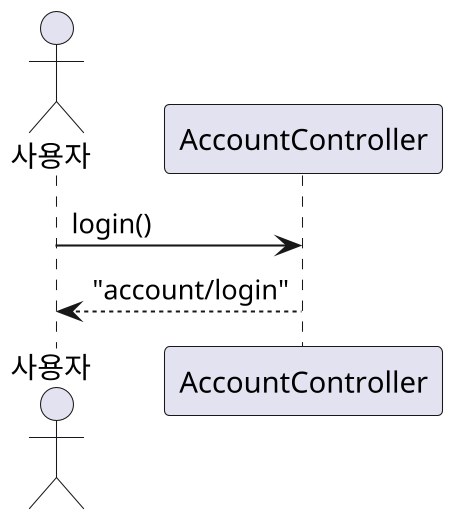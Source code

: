 @startuml
skinparam dpi 200
actor 사용자
participant AccountController

사용자 -> AccountController : login()
AccountController --> 사용자 : "account/login"
@enduml
